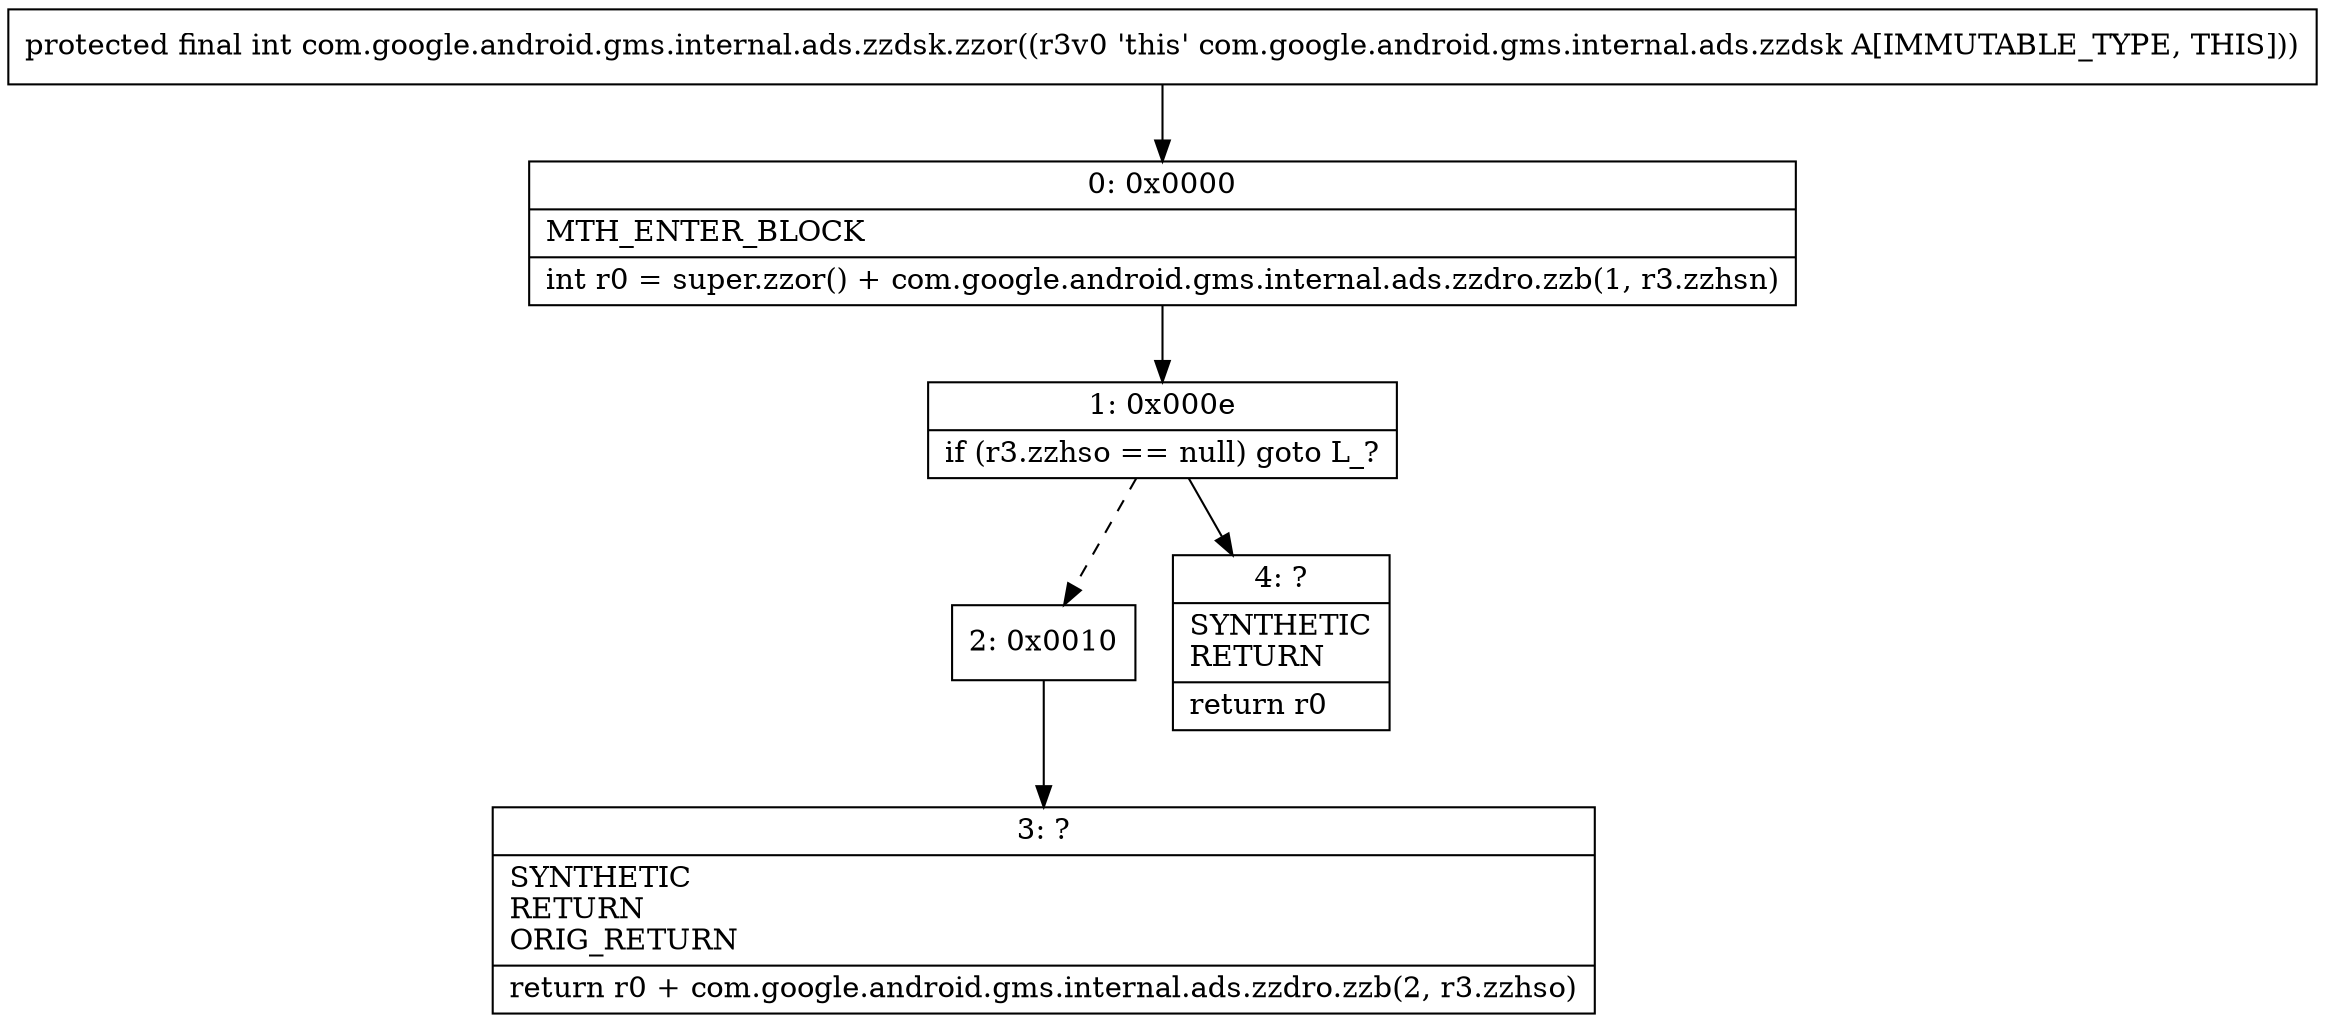 digraph "CFG forcom.google.android.gms.internal.ads.zzdsk.zzor()I" {
Node_0 [shape=record,label="{0\:\ 0x0000|MTH_ENTER_BLOCK\l|int r0 = super.zzor() + com.google.android.gms.internal.ads.zzdro.zzb(1, r3.zzhsn)\l}"];
Node_1 [shape=record,label="{1\:\ 0x000e|if (r3.zzhso == null) goto L_?\l}"];
Node_2 [shape=record,label="{2\:\ 0x0010}"];
Node_3 [shape=record,label="{3\:\ ?|SYNTHETIC\lRETURN\lORIG_RETURN\l|return r0 + com.google.android.gms.internal.ads.zzdro.zzb(2, r3.zzhso)\l}"];
Node_4 [shape=record,label="{4\:\ ?|SYNTHETIC\lRETURN\l|return r0\l}"];
MethodNode[shape=record,label="{protected final int com.google.android.gms.internal.ads.zzdsk.zzor((r3v0 'this' com.google.android.gms.internal.ads.zzdsk A[IMMUTABLE_TYPE, THIS])) }"];
MethodNode -> Node_0;
Node_0 -> Node_1;
Node_1 -> Node_2[style=dashed];
Node_1 -> Node_4;
Node_2 -> Node_3;
}

